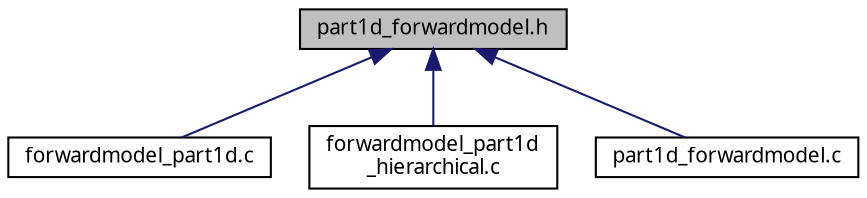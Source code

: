 digraph "part1d_forwardmodel.h"
{
  edge [fontname="FreeSans.ttf",fontsize="10",labelfontname="FreeSans.ttf",labelfontsize="10"];
  node [fontname="FreeSans.ttf",fontsize="10",shape=record];
  Node1 [label="part1d_forwardmodel.h",height=0.2,width=0.4,color="black", fillcolor="grey75", style="filled", fontcolor="black"];
  Node1 -> Node2 [dir="back",color="midnightblue",fontsize="10",style="solid",fontname="FreeSans.ttf"];
  Node2 [label="forwardmodel_part1d.c",height=0.2,width=0.4,color="black", fillcolor="white", style="filled",URL="$forwardmodel__part1d_8c.html"];
  Node1 -> Node3 [dir="back",color="midnightblue",fontsize="10",style="solid",fontname="FreeSans.ttf"];
  Node3 [label="forwardmodel_part1d\l_hierarchical.c",height=0.2,width=0.4,color="black", fillcolor="white", style="filled",URL="$forwardmodel__part1d__hierarchical_8c.html"];
  Node1 -> Node4 [dir="back",color="midnightblue",fontsize="10",style="solid",fontname="FreeSans.ttf"];
  Node4 [label="part1d_forwardmodel.c",height=0.2,width=0.4,color="black", fillcolor="white", style="filled",URL="$part1d__forwardmodel_8c.html"];
}
